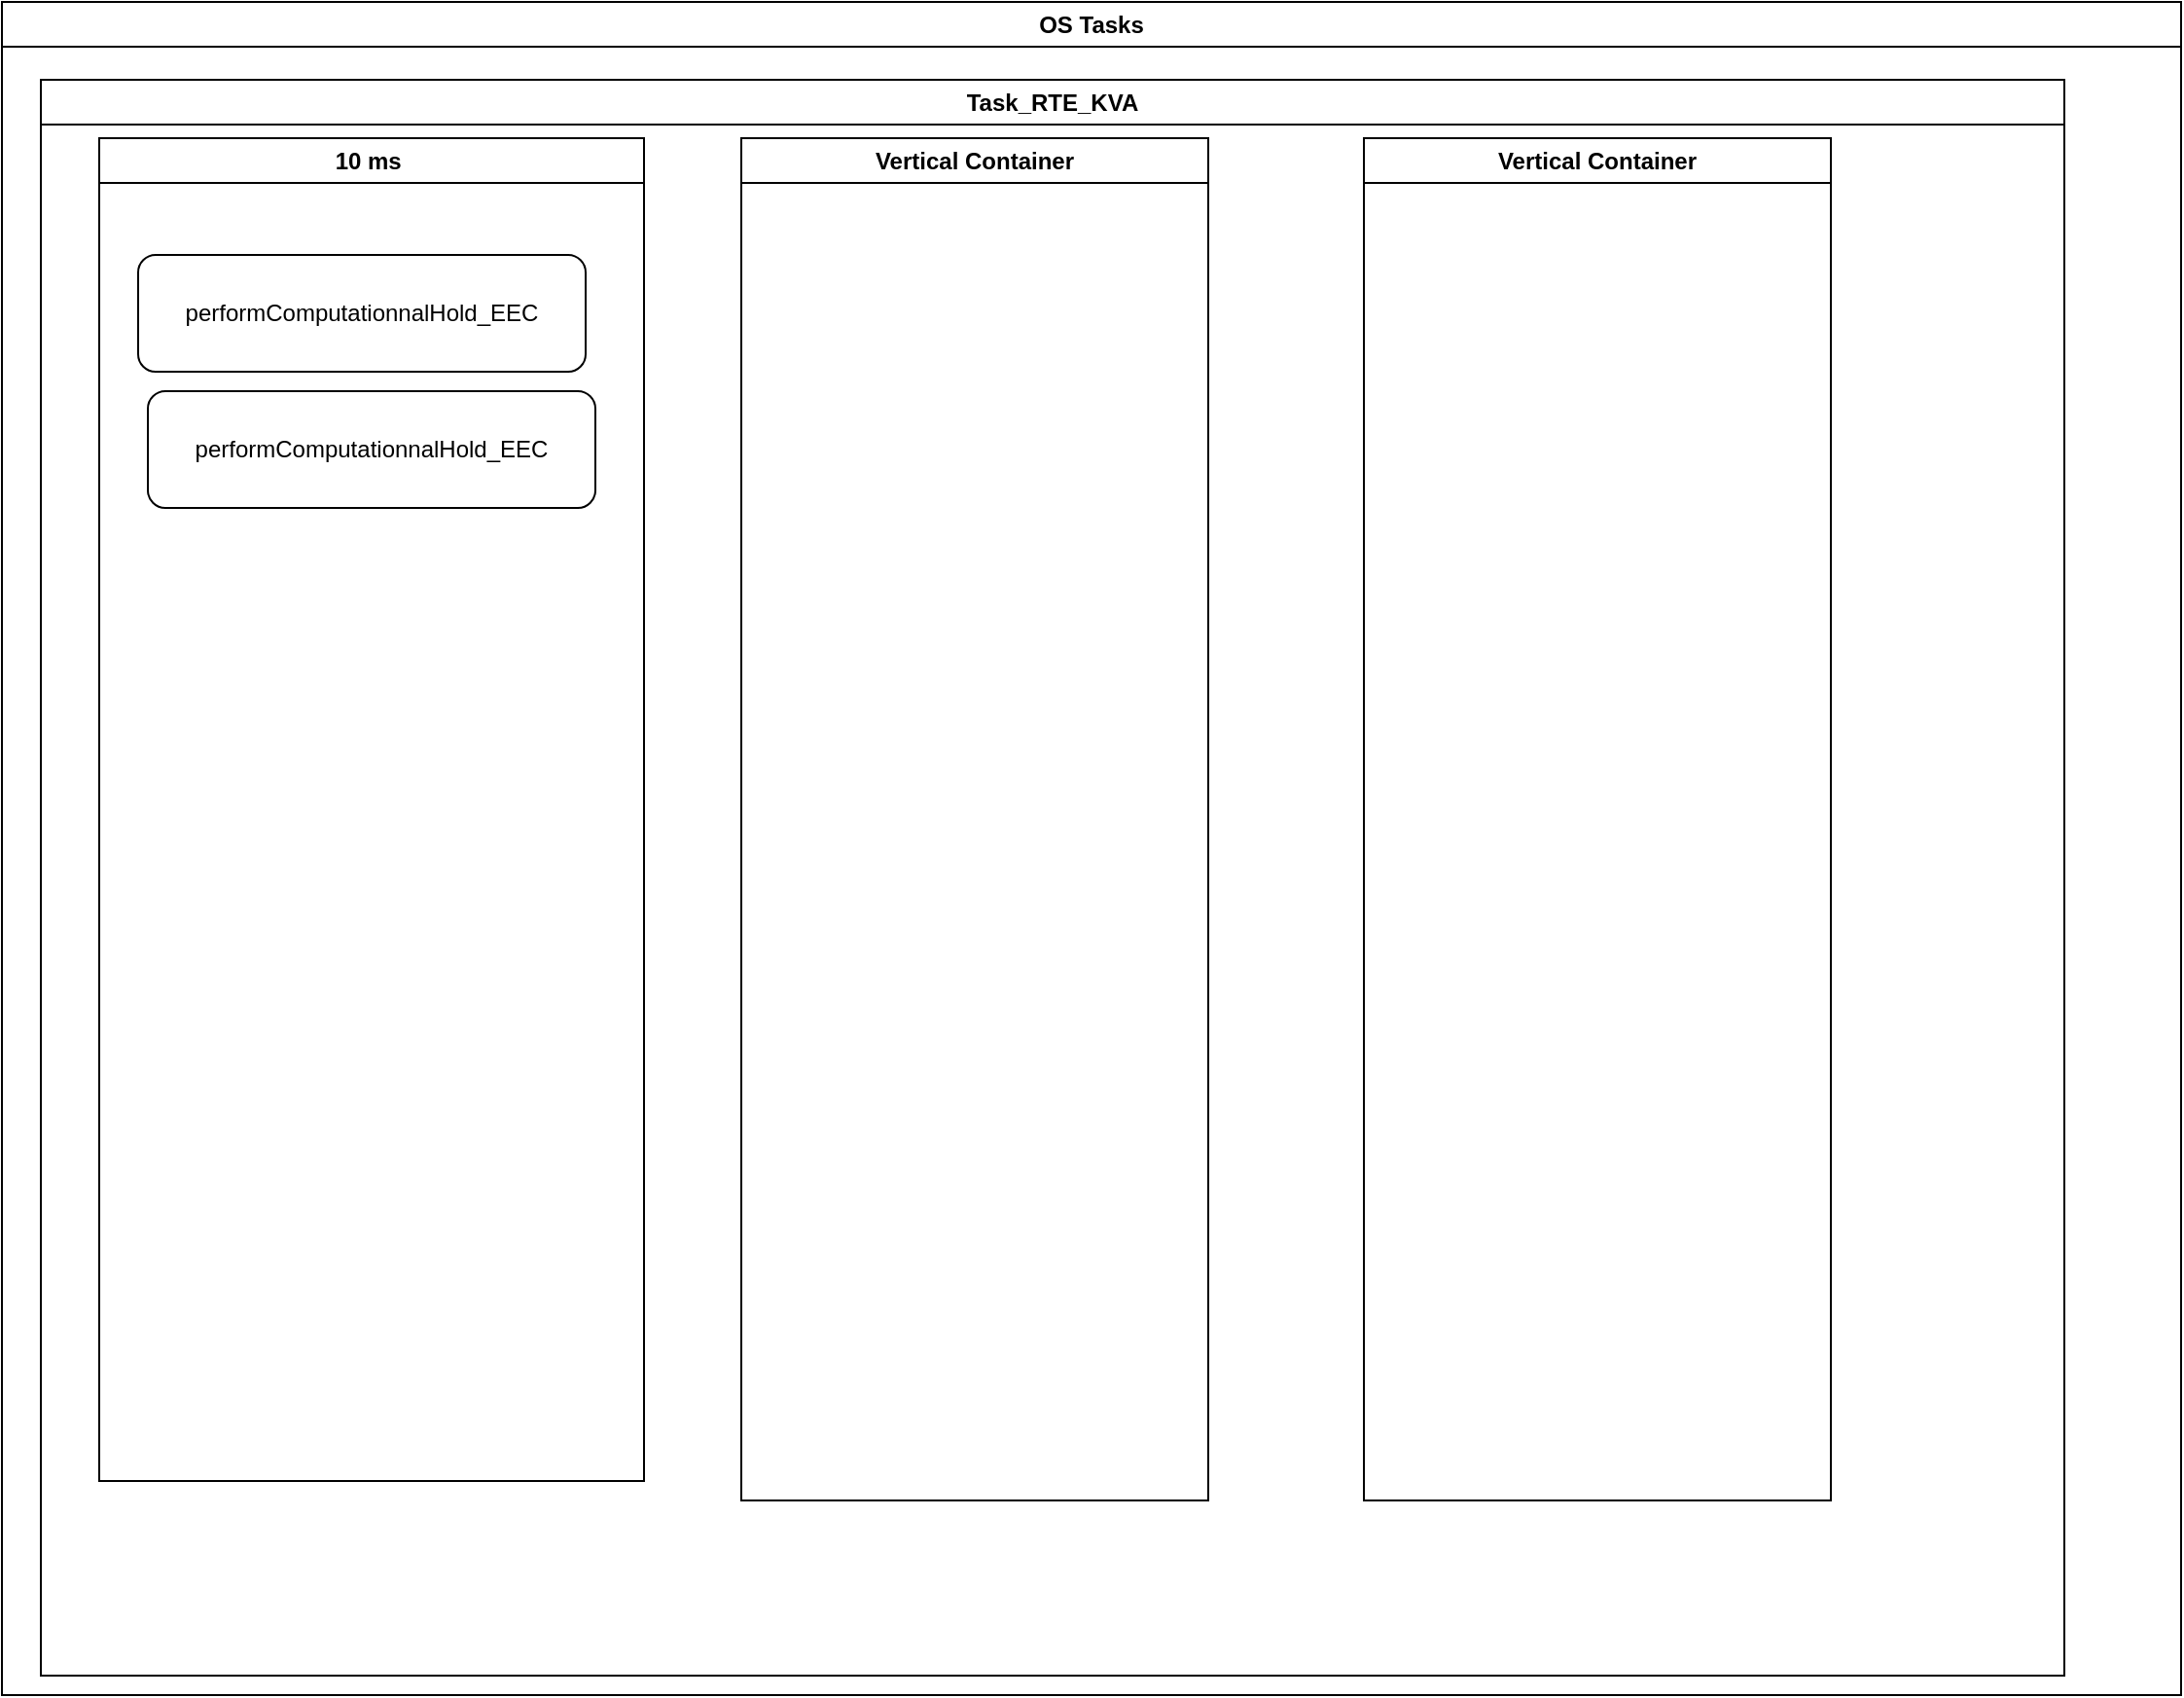 <mxfile version="21.6.6" type="github" pages="2">
  <diagram name="Seite-1" id="2r8p-WgXXLXQ20rypwQL">
    <mxGraphModel dx="1632" dy="1156" grid="1" gridSize="10" guides="1" tooltips="1" connect="1" arrows="1" fold="1" page="1" pageScale="1" pageWidth="827" pageHeight="1169" math="0" shadow="0">
      <root>
        <mxCell id="0" />
        <mxCell id="1" parent="0" />
        <mxCell id="fDrhmd0LgQ4K7re33KFJ-1" value="10 ms&amp;nbsp;" style="swimlane;whiteSpace=wrap;html=1;" vertex="1" parent="1">
          <mxGeometry x="70" y="120" width="280" height="690" as="geometry" />
        </mxCell>
        <mxCell id="fDrhmd0LgQ4K7re33KFJ-7" value="performComputationnalHold_EEC" style="rounded=1;html=1;whiteSpace=wrap;" vertex="1" parent="fDrhmd0LgQ4K7re33KFJ-1">
          <mxGeometry x="20" y="60" width="230" height="60" as="geometry" />
        </mxCell>
        <mxCell id="fDrhmd0LgQ4K7re33KFJ-2" value="Vertical Container" style="swimlane;whiteSpace=wrap;html=1;" vertex="1" parent="1">
          <mxGeometry x="400" y="120" width="240" height="700" as="geometry" />
        </mxCell>
        <mxCell id="fDrhmd0LgQ4K7re33KFJ-3" value="Vertical Container" style="swimlane;whiteSpace=wrap;html=1;" vertex="1" parent="1">
          <mxGeometry x="720" y="120" width="240" height="700" as="geometry" />
        </mxCell>
        <mxCell id="fDrhmd0LgQ4K7re33KFJ-9" value="OS Tasks" style="swimlane;whiteSpace=wrap;html=1;" vertex="1" parent="1">
          <mxGeometry x="20" y="50" width="1120" height="870" as="geometry" />
        </mxCell>
        <mxCell id="fDrhmd0LgQ4K7re33KFJ-11" value="Task_RTE_KVA" style="swimlane;whiteSpace=wrap;html=1;" vertex="1" parent="fDrhmd0LgQ4K7re33KFJ-9">
          <mxGeometry x="20" y="40" width="1040" height="820" as="geometry" />
        </mxCell>
        <mxCell id="fDrhmd0LgQ4K7re33KFJ-12" value="performComputationnalHold_EEC" style="rounded=1;html=1;whiteSpace=wrap;" vertex="1" parent="fDrhmd0LgQ4K7re33KFJ-11">
          <mxGeometry x="55" y="160" width="230" height="60" as="geometry" />
        </mxCell>
      </root>
    </mxGraphModel>
  </diagram>
  <diagram id="rEfTd1J7hMIjnuMR53UG" name="Seite-2">
    <mxGraphModel dx="1392" dy="797" grid="1" gridSize="10" guides="1" tooltips="1" connect="1" arrows="1" fold="1" page="1" pageScale="1" pageWidth="827" pageHeight="1169" math="0" shadow="0">
      <root>
        <mxCell id="0" />
        <mxCell id="1" parent="0" />
        <mxCell id="IYGyxFWno1vfdrMYQsZQ-14" value="INVALID_FALSE" style="rounded=0;whiteSpace=wrap;html=1;fillColor=#d5e8d4;strokeColor=#82b366;verticalAlign=top;" vertex="1" parent="1">
          <mxGeometry x="540" y="480" width="130" height="180" as="geometry" />
        </mxCell>
        <mxCell id="IYGyxFWno1vfdrMYQsZQ-9" value="INVALID_TRUE" style="rounded=0;whiteSpace=wrap;html=1;fillColor=#f8cecc;strokeColor=#b85450;verticalAlign=top;" vertex="1" parent="1">
          <mxGeometry x="320" y="480" width="220" height="180" as="geometry" />
        </mxCell>
        <mxCell id="IYGyxFWno1vfdrMYQsZQ-8" value="INVALID_FALSE" style="rounded=0;whiteSpace=wrap;html=1;fillColor=#d5e8d4;strokeColor=#82b366;verticalAlign=top;" vertex="1" parent="1">
          <mxGeometry x="140" y="480" width="180" height="180" as="geometry" />
        </mxCell>
        <mxCell id="IYGyxFWno1vfdrMYQsZQ-2" value="" style="endArrow=classic;html=1;rounded=0;strokeWidth=5;" edge="1" parent="1">
          <mxGeometry width="50" height="50" relative="1" as="geometry">
            <mxPoint x="110" y="660" as="sourcePoint" />
            <mxPoint x="700" y="660" as="targetPoint" />
          </mxGeometry>
        </mxCell>
        <mxCell id="IYGyxFWno1vfdrMYQsZQ-3" value="" style="endArrow=classic;html=1;rounded=0;strokeWidth=5;" edge="1" parent="1">
          <mxGeometry width="50" height="50" relative="1" as="geometry">
            <mxPoint x="140" y="680" as="sourcePoint" />
            <mxPoint x="140" y="440" as="targetPoint" />
          </mxGeometry>
        </mxCell>
        <mxCell id="IYGyxFWno1vfdrMYQsZQ-4" value="" style="endArrow=none;dashed=1;html=1;dashPattern=1 3;strokeWidth=2;rounded=0;fontStyle=1" edge="1" parent="1">
          <mxGeometry width="50" height="50" relative="1" as="geometry">
            <mxPoint x="120" y="640" as="sourcePoint" />
            <mxPoint x="670" y="640" as="targetPoint" />
          </mxGeometry>
        </mxCell>
        <mxCell id="IYGyxFWno1vfdrMYQsZQ-47" value="0" style="edgeLabel;html=1;align=center;verticalAlign=middle;resizable=0;points=[];" vertex="1" connectable="0" parent="IYGyxFWno1vfdrMYQsZQ-4">
          <mxGeometry x="-0.974" relative="1" as="geometry">
            <mxPoint x="-27" as="offset" />
          </mxGeometry>
        </mxCell>
        <mxCell id="IYGyxFWno1vfdrMYQsZQ-5" value="" style="endArrow=none;dashed=1;html=1;dashPattern=1 3;strokeWidth=2;rounded=0;fillColor=#e1d5e7;strokeColor=#9673a6;" edge="1" parent="1">
          <mxGeometry width="50" height="50" relative="1" as="geometry">
            <mxPoint x="120" y="520" as="sourcePoint" />
            <mxPoint x="670" y="520" as="targetPoint" />
          </mxGeometry>
        </mxCell>
        <mxCell id="IYGyxFWno1vfdrMYQsZQ-48" value="&lt;b&gt;LIMIT_invalid&lt;br&gt;&lt;/b&gt;" style="edgeLabel;html=1;align=center;verticalAlign=middle;resizable=0;points=[];" vertex="1" connectable="0" parent="IYGyxFWno1vfdrMYQsZQ-5">
          <mxGeometry x="-0.974" y="3" relative="1" as="geometry">
            <mxPoint x="-37" as="offset" />
          </mxGeometry>
        </mxCell>
        <mxCell id="IYGyxFWno1vfdrMYQsZQ-6" value="" style="endArrow=none;html=1;rounded=0;fillColor=#f8cecc;strokeColor=#b85450;strokeWidth=4;" edge="1" parent="1">
          <mxGeometry width="50" height="50" relative="1" as="geometry">
            <mxPoint x="140" y="640" as="sourcePoint" />
            <mxPoint x="210" y="580" as="targetPoint" />
          </mxGeometry>
        </mxCell>
        <mxCell id="IYGyxFWno1vfdrMYQsZQ-7" value="" style="endArrow=none;html=1;rounded=0;fillColor=#f8cecc;strokeColor=#b85450;strokeWidth=4;" edge="1" parent="1">
          <mxGeometry width="50" height="50" relative="1" as="geometry">
            <mxPoint x="240" y="610" as="sourcePoint" />
            <mxPoint x="210" y="580" as="targetPoint" />
          </mxGeometry>
        </mxCell>
        <mxCell id="IYGyxFWno1vfdrMYQsZQ-10" value="" style="endArrow=none;html=1;rounded=0;fillColor=#f8cecc;strokeColor=#b85450;strokeWidth=4;" edge="1" parent="1">
          <mxGeometry width="50" height="50" relative="1" as="geometry">
            <mxPoint x="240" y="610" as="sourcePoint" />
            <mxPoint x="320" y="520" as="targetPoint" />
          </mxGeometry>
        </mxCell>
        <mxCell id="IYGyxFWno1vfdrMYQsZQ-11" value="" style="endArrow=none;html=1;rounded=0;fillColor=#f8cecc;strokeColor=#b85450;strokeWidth=4;" edge="1" parent="1">
          <mxGeometry width="50" height="50" relative="1" as="geometry">
            <mxPoint x="420" y="520" as="sourcePoint" />
            <mxPoint x="320" y="520" as="targetPoint" />
          </mxGeometry>
        </mxCell>
        <mxCell id="IYGyxFWno1vfdrMYQsZQ-13" value="" style="endArrow=none;html=1;rounded=0;fillColor=#f8cecc;strokeColor=#b85450;strokeWidth=4;" edge="1" parent="1">
          <mxGeometry width="50" height="50" relative="1" as="geometry">
            <mxPoint x="540" y="640" as="sourcePoint" />
            <mxPoint x="420" y="520" as="targetPoint" />
          </mxGeometry>
        </mxCell>
        <mxCell id="IYGyxFWno1vfdrMYQsZQ-15" value="" style="endArrow=none;html=1;rounded=0;fillColor=#f8cecc;strokeColor=#b85450;strokeWidth=4;" edge="1" parent="1">
          <mxGeometry width="50" height="50" relative="1" as="geometry">
            <mxPoint x="620" y="640" as="sourcePoint" />
            <mxPoint x="540" y="640" as="targetPoint" />
          </mxGeometry>
        </mxCell>
        <mxCell id="IYGyxFWno1vfdrMYQsZQ-16" value="" style="endArrow=none;html=1;rounded=0;fillColor=#f8cecc;strokeColor=#b85450;strokeWidth=4;exitX=0.985;exitY=0.683;exitDx=0;exitDy=0;exitPerimeter=0;" edge="1" parent="1" source="IYGyxFWno1vfdrMYQsZQ-14">
          <mxGeometry width="50" height="50" relative="1" as="geometry">
            <mxPoint x="630" y="650" as="sourcePoint" />
            <mxPoint x="620" y="640" as="targetPoint" />
          </mxGeometry>
        </mxCell>
        <mxCell id="IYGyxFWno1vfdrMYQsZQ-18" value="" style="endArrow=none;html=1;rounded=0;fillColor=#f8cecc;strokeColor=#b85450;strokeWidth=4;" edge="1" parent="1">
          <mxGeometry width="50" height="50" relative="1" as="geometry">
            <mxPoint x="370" y="600" as="sourcePoint" />
            <mxPoint x="400" y="600" as="targetPoint" />
          </mxGeometry>
        </mxCell>
        <mxCell id="IYGyxFWno1vfdrMYQsZQ-19" value="counterInvalid" style="edgeLabel;html=1;align=center;verticalAlign=middle;resizable=0;points=[];" vertex="1" connectable="0" parent="IYGyxFWno1vfdrMYQsZQ-18">
          <mxGeometry x="0.409" relative="1" as="geometry">
            <mxPoint y="-10" as="offset" />
          </mxGeometry>
        </mxCell>
        <mxCell id="IYGyxFWno1vfdrMYQsZQ-20" value="" style="endArrow=classic;html=1;rounded=0;" edge="1" parent="1">
          <mxGeometry width="50" height="50" relative="1" as="geometry">
            <mxPoint x="690" y="570" as="sourcePoint" />
            <mxPoint x="740" y="520" as="targetPoint" />
          </mxGeometry>
        </mxCell>
        <mxCell id="IYGyxFWno1vfdrMYQsZQ-21" value="counts up&lt;br&gt;when&lt;br&gt;TRUE == SIG_invalid" style="edgeLabel;html=1;align=center;verticalAlign=middle;resizable=0;points=[];" vertex="1" connectable="0" parent="IYGyxFWno1vfdrMYQsZQ-20">
          <mxGeometry x="0.3" y="2" relative="1" as="geometry">
            <mxPoint x="59" y="14" as="offset" />
          </mxGeometry>
        </mxCell>
        <mxCell id="IYGyxFWno1vfdrMYQsZQ-22" value="" style="endArrow=classic;html=1;rounded=0;" edge="1" parent="1">
          <mxGeometry width="50" height="50" relative="1" as="geometry">
            <mxPoint x="690" y="590" as="sourcePoint" />
            <mxPoint x="730" y="630" as="targetPoint" />
          </mxGeometry>
        </mxCell>
        <mxCell id="IYGyxFWno1vfdrMYQsZQ-23" value="counts down&lt;br&gt;when&lt;br&gt;FALSE == SIG_invalid" style="edgeLabel;html=1;align=center;verticalAlign=middle;resizable=0;points=[];" vertex="1" connectable="0" parent="IYGyxFWno1vfdrMYQsZQ-22">
          <mxGeometry x="0.3" y="2" relative="1" as="geometry">
            <mxPoint x="63" y="-14" as="offset" />
          </mxGeometry>
        </mxCell>
        <mxCell id="IYGyxFWno1vfdrMYQsZQ-24" value="DebouncingInvalid" style="text;html=1;strokeColor=none;fillColor=none;align=center;verticalAlign=middle;whiteSpace=wrap;rounded=0;fontStyle=1" vertex="1" parent="1">
          <mxGeometry x="330" y="440" width="120" height="30" as="geometry" />
        </mxCell>
        <mxCell id="IYGyxFWno1vfdrMYQsZQ-49" value="TIMEOUT_FALSE" style="rounded=0;whiteSpace=wrap;html=1;fillColor=#d5e8d4;strokeColor=#82b366;verticalAlign=top;" vertex="1" parent="1">
          <mxGeometry x="540" y="220" width="130" height="180" as="geometry" />
        </mxCell>
        <mxCell id="IYGyxFWno1vfdrMYQsZQ-50" value="TIMEOUT_TRUE" style="rounded=0;whiteSpace=wrap;html=1;fillColor=#f8cecc;strokeColor=#b85450;verticalAlign=top;" vertex="1" parent="1">
          <mxGeometry x="290" y="220" width="250" height="180" as="geometry" />
        </mxCell>
        <mxCell id="IYGyxFWno1vfdrMYQsZQ-51" value="TIMEOUT_FALSE" style="rounded=0;whiteSpace=wrap;html=1;fillColor=#d5e8d4;strokeColor=#82b366;verticalAlign=top;" vertex="1" parent="1">
          <mxGeometry x="144" y="220" width="146" height="180" as="geometry" />
        </mxCell>
        <mxCell id="IYGyxFWno1vfdrMYQsZQ-52" value="" style="endArrow=classic;html=1;rounded=0;strokeWidth=5;" edge="1" parent="1">
          <mxGeometry width="50" height="50" relative="1" as="geometry">
            <mxPoint x="115" y="400" as="sourcePoint" />
            <mxPoint x="705" y="400" as="targetPoint" />
          </mxGeometry>
        </mxCell>
        <mxCell id="IYGyxFWno1vfdrMYQsZQ-53" value="" style="endArrow=classic;html=1;rounded=0;strokeWidth=5;" edge="1" parent="1">
          <mxGeometry width="50" height="50" relative="1" as="geometry">
            <mxPoint x="145" y="420" as="sourcePoint" />
            <mxPoint x="145" y="180" as="targetPoint" />
          </mxGeometry>
        </mxCell>
        <mxCell id="IYGyxFWno1vfdrMYQsZQ-54" value="" style="endArrow=none;dashed=1;html=1;dashPattern=1 3;strokeWidth=2;rounded=0;fontStyle=1" edge="1" parent="1">
          <mxGeometry width="50" height="50" relative="1" as="geometry">
            <mxPoint x="125" y="380" as="sourcePoint" />
            <mxPoint x="675" y="380" as="targetPoint" />
          </mxGeometry>
        </mxCell>
        <mxCell id="IYGyxFWno1vfdrMYQsZQ-55" value="0" style="edgeLabel;html=1;align=center;verticalAlign=middle;resizable=0;points=[];" vertex="1" connectable="0" parent="IYGyxFWno1vfdrMYQsZQ-54">
          <mxGeometry x="-0.974" relative="1" as="geometry">
            <mxPoint x="-27" as="offset" />
          </mxGeometry>
        </mxCell>
        <mxCell id="IYGyxFWno1vfdrMYQsZQ-56" value="" style="endArrow=none;dashed=1;html=1;dashPattern=1 3;strokeWidth=2;rounded=0;fillColor=#e1d5e7;strokeColor=#9673a6;" edge="1" parent="1">
          <mxGeometry width="50" height="50" relative="1" as="geometry">
            <mxPoint x="125" y="260" as="sourcePoint" />
            <mxPoint x="675" y="260" as="targetPoint" />
          </mxGeometry>
        </mxCell>
        <mxCell id="IYGyxFWno1vfdrMYQsZQ-57" value="&lt;b&gt;LIMIT_timeout&lt;/b&gt;" style="edgeLabel;html=1;align=center;verticalAlign=middle;resizable=0;points=[];" vertex="1" connectable="0" parent="IYGyxFWno1vfdrMYQsZQ-56">
          <mxGeometry x="-0.974" y="3" relative="1" as="geometry">
            <mxPoint x="-37" as="offset" />
          </mxGeometry>
        </mxCell>
        <mxCell id="IYGyxFWno1vfdrMYQsZQ-58" value="" style="endArrow=none;html=1;rounded=0;fillColor=#dae8fc;strokeColor=#6c8ebf;strokeWidth=4;" edge="1" parent="1">
          <mxGeometry width="50" height="50" relative="1" as="geometry">
            <mxPoint x="165" y="380" as="sourcePoint" />
            <mxPoint x="290" y="260" as="targetPoint" />
          </mxGeometry>
        </mxCell>
        <mxCell id="IYGyxFWno1vfdrMYQsZQ-60" value="" style="endArrow=none;html=1;rounded=0;fillColor=#dae8fc;strokeColor=#6c8ebf;strokeWidth=4;" edge="1" parent="1">
          <mxGeometry width="50" height="50" relative="1" as="geometry">
            <mxPoint x="290" y="260" as="sourcePoint" />
            <mxPoint x="345" y="260" as="targetPoint" />
          </mxGeometry>
        </mxCell>
        <mxCell id="IYGyxFWno1vfdrMYQsZQ-61" value="" style="endArrow=none;html=1;rounded=0;fillColor=#dae8fc;strokeColor=#6c8ebf;strokeWidth=4;" edge="1" parent="1">
          <mxGeometry width="50" height="50" relative="1" as="geometry">
            <mxPoint x="390" y="300" as="sourcePoint" />
            <mxPoint x="345" y="260" as="targetPoint" />
          </mxGeometry>
        </mxCell>
        <mxCell id="IYGyxFWno1vfdrMYQsZQ-62" value="" style="endArrow=none;html=1;rounded=0;fillColor=#dae8fc;strokeColor=#6c8ebf;strokeWidth=4;entryX=0.4;entryY=0.444;entryDx=0;entryDy=0;entryPerimeter=0;" edge="1" parent="1" target="IYGyxFWno1vfdrMYQsZQ-50">
          <mxGeometry width="50" height="50" relative="1" as="geometry">
            <mxPoint x="410" y="300" as="sourcePoint" />
            <mxPoint x="445" y="260" as="targetPoint" />
          </mxGeometry>
        </mxCell>
        <mxCell id="IYGyxFWno1vfdrMYQsZQ-63" value="" style="endArrow=none;html=1;rounded=0;fillColor=#dae8fc;strokeColor=#6c8ebf;strokeWidth=4;" edge="1" parent="1">
          <mxGeometry width="50" height="50" relative="1" as="geometry">
            <mxPoint x="670" y="380" as="sourcePoint" />
            <mxPoint x="540" y="380" as="targetPoint" />
          </mxGeometry>
        </mxCell>
        <mxCell id="IYGyxFWno1vfdrMYQsZQ-65" value="" style="endArrow=none;html=1;rounded=0;fillColor=#dae8fc;strokeColor=#6c8ebf;strokeWidth=4;" edge="1" parent="1">
          <mxGeometry width="50" height="50" relative="1" as="geometry">
            <mxPoint x="395" y="340" as="sourcePoint" />
            <mxPoint x="425" y="340" as="targetPoint" />
          </mxGeometry>
        </mxCell>
        <mxCell id="IYGyxFWno1vfdrMYQsZQ-66" value="counterTimeout" style="edgeLabel;html=1;align=center;verticalAlign=middle;resizable=0;points=[];" vertex="1" connectable="0" parent="IYGyxFWno1vfdrMYQsZQ-65">
          <mxGeometry x="0.409" relative="1" as="geometry">
            <mxPoint y="-10" as="offset" />
          </mxGeometry>
        </mxCell>
        <mxCell id="IYGyxFWno1vfdrMYQsZQ-67" value="" style="endArrow=classic;html=1;rounded=0;" edge="1" parent="1">
          <mxGeometry width="50" height="50" relative="1" as="geometry">
            <mxPoint x="695" y="310" as="sourcePoint" />
            <mxPoint x="745" y="260" as="targetPoint" />
          </mxGeometry>
        </mxCell>
        <mxCell id="IYGyxFWno1vfdrMYQsZQ-68" value="counts up&lt;br&gt;when&lt;br&gt;TRUE == COM_timeout" style="edgeLabel;html=1;align=center;verticalAlign=middle;resizable=0;points=[];" vertex="1" connectable="0" parent="IYGyxFWno1vfdrMYQsZQ-67">
          <mxGeometry x="0.3" y="2" relative="1" as="geometry">
            <mxPoint x="59" y="14" as="offset" />
          </mxGeometry>
        </mxCell>
        <mxCell id="IYGyxFWno1vfdrMYQsZQ-69" value="" style="endArrow=classic;html=1;rounded=0;" edge="1" parent="1">
          <mxGeometry width="50" height="50" relative="1" as="geometry">
            <mxPoint x="695" y="330" as="sourcePoint" />
            <mxPoint x="735" y="370" as="targetPoint" />
          </mxGeometry>
        </mxCell>
        <mxCell id="IYGyxFWno1vfdrMYQsZQ-70" value="counts down&lt;br&gt;when&lt;br&gt;FALSE == COM_timeout" style="edgeLabel;html=1;align=center;verticalAlign=middle;resizable=0;points=[];" vertex="1" connectable="0" parent="IYGyxFWno1vfdrMYQsZQ-69">
          <mxGeometry x="0.3" y="2" relative="1" as="geometry">
            <mxPoint x="63" y="-14" as="offset" />
          </mxGeometry>
        </mxCell>
        <mxCell id="IYGyxFWno1vfdrMYQsZQ-71" value="DebouncingTimeout" style="text;html=1;strokeColor=none;fillColor=none;align=center;verticalAlign=middle;whiteSpace=wrap;rounded=0;fontStyle=1" vertex="1" parent="1">
          <mxGeometry x="335" y="180" width="120" height="30" as="geometry" />
        </mxCell>
        <mxCell id="IYGyxFWno1vfdrMYQsZQ-72" value="" style="endArrow=none;html=1;rounded=0;fillColor=#dae8fc;strokeColor=#6c8ebf;strokeWidth=4;" edge="1" parent="1">
          <mxGeometry width="50" height="50" relative="1" as="geometry">
            <mxPoint x="450" y="260" as="sourcePoint" />
            <mxPoint x="410" y="300" as="targetPoint" />
          </mxGeometry>
        </mxCell>
        <mxCell id="IYGyxFWno1vfdrMYQsZQ-73" value="" style="endArrow=none;html=1;rounded=0;fillColor=#dae8fc;strokeColor=#6c8ebf;strokeWidth=4;" edge="1" parent="1">
          <mxGeometry width="50" height="50" relative="1" as="geometry">
            <mxPoint x="450" y="260" as="sourcePoint" />
            <mxPoint x="540" y="380" as="targetPoint" />
          </mxGeometry>
        </mxCell>
        <mxCell id="IYGyxFWno1vfdrMYQsZQ-74" value="" style="endArrow=none;html=1;rounded=0;fillColor=#dae8fc;strokeColor=#6c8ebf;strokeWidth=4;" edge="1" parent="1">
          <mxGeometry width="50" height="50" relative="1" as="geometry">
            <mxPoint x="144" y="380" as="sourcePoint" />
            <mxPoint x="170" y="380" as="targetPoint" />
          </mxGeometry>
        </mxCell>
      </root>
    </mxGraphModel>
  </diagram>
</mxfile>
